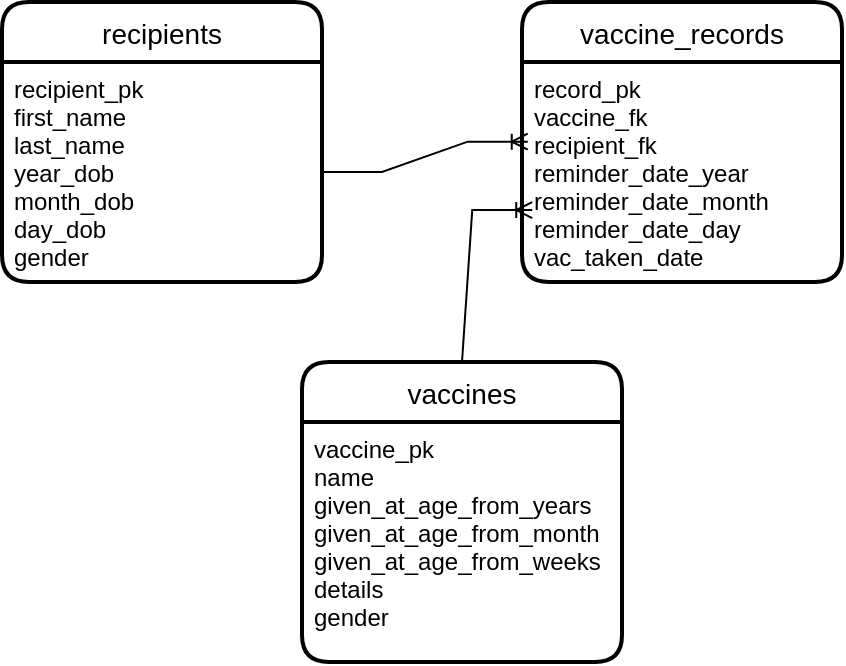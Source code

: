 <mxfile version="20.4.0" type="device"><diagram id="GQ-rlIzbZCcVfNEg51le" name="Page-1"><mxGraphModel dx="626" dy="342" grid="1" gridSize="10" guides="1" tooltips="1" connect="1" arrows="1" fold="1" page="1" pageScale="1" pageWidth="850" pageHeight="1100" math="0" shadow="0"><root><mxCell id="0"/><mxCell id="1" parent="0"/><mxCell id="kkV0jNIBAZ5rOasfeeFi-1" value="recipients" style="swimlane;childLayout=stackLayout;horizontal=1;startSize=30;horizontalStack=0;rounded=1;fontSize=14;fontStyle=0;strokeWidth=2;resizeParent=0;resizeLast=1;shadow=0;dashed=0;align=center;" vertex="1" parent="1"><mxGeometry x="70" y="50" width="160" height="140" as="geometry"/></mxCell><mxCell id="kkV0jNIBAZ5rOasfeeFi-2" value="recipient_pk&#10;first_name&#10;last_name&#10;year_dob&#10;month_dob&#10;day_dob&#10;gender&#10;" style="align=left;strokeColor=none;fillColor=none;spacingLeft=4;fontSize=12;verticalAlign=top;resizable=0;rotatable=0;part=1;" vertex="1" parent="kkV0jNIBAZ5rOasfeeFi-1"><mxGeometry y="30" width="160" height="110" as="geometry"/></mxCell><mxCell id="kkV0jNIBAZ5rOasfeeFi-4" value="vaccines" style="swimlane;childLayout=stackLayout;horizontal=1;startSize=30;horizontalStack=0;rounded=1;fontSize=14;fontStyle=0;strokeWidth=2;resizeParent=0;resizeLast=1;shadow=0;dashed=0;align=center;" vertex="1" parent="1"><mxGeometry x="220" y="230" width="160" height="150" as="geometry"/></mxCell><mxCell id="kkV0jNIBAZ5rOasfeeFi-5" value="vaccine_pk&#10;name&#10;given_at_age_from_years&#10;given_at_age_from_month&#10;given_at_age_from_weeks&#10;details&#10;gender" style="align=left;strokeColor=none;fillColor=none;spacingLeft=4;fontSize=12;verticalAlign=top;resizable=0;rotatable=0;part=1;" vertex="1" parent="kkV0jNIBAZ5rOasfeeFi-4"><mxGeometry y="30" width="160" height="120" as="geometry"/></mxCell><mxCell id="kkV0jNIBAZ5rOasfeeFi-6" value="vaccine_records" style="swimlane;childLayout=stackLayout;horizontal=1;startSize=30;horizontalStack=0;rounded=1;fontSize=14;fontStyle=0;strokeWidth=2;resizeParent=0;resizeLast=1;shadow=0;dashed=0;align=center;" vertex="1" parent="1"><mxGeometry x="330" y="50" width="160" height="140" as="geometry"/></mxCell><mxCell id="kkV0jNIBAZ5rOasfeeFi-7" value="record_pk&#10;vaccine_fk&#10;recipient_fk&#10;reminder_date_year&#10;reminder_date_month&#10;reminder_date_day&#10;vac_taken_date" style="align=left;strokeColor=none;fillColor=none;spacingLeft=4;fontSize=12;verticalAlign=top;resizable=0;rotatable=0;part=1;" vertex="1" parent="kkV0jNIBAZ5rOasfeeFi-6"><mxGeometry y="30" width="160" height="110" as="geometry"/></mxCell><mxCell id="kkV0jNIBAZ5rOasfeeFi-8" value="" style="edgeStyle=entityRelationEdgeStyle;fontSize=12;html=1;endArrow=ERoneToMany;rounded=0;entryX=0.018;entryY=0.362;entryDx=0;entryDy=0;entryPerimeter=0;" edge="1" parent="1" source="kkV0jNIBAZ5rOasfeeFi-2" target="kkV0jNIBAZ5rOasfeeFi-7"><mxGeometry width="100" height="100" relative="1" as="geometry"><mxPoint x="250" y="120" as="sourcePoint"/><mxPoint x="320" y="119" as="targetPoint"/></mxGeometry></mxCell><mxCell id="kkV0jNIBAZ5rOasfeeFi-13" value="" style="edgeStyle=entityRelationEdgeStyle;fontSize=12;html=1;endArrow=ERoneToMany;rounded=0;startSize=5;entryX=0.032;entryY=0.673;entryDx=0;entryDy=0;entryPerimeter=0;" edge="1" parent="1" target="kkV0jNIBAZ5rOasfeeFi-7"><mxGeometry width="100" height="100" relative="1" as="geometry"><mxPoint x="270" y="230" as="sourcePoint"/><mxPoint x="350" y="130" as="targetPoint"/></mxGeometry></mxCell></root></mxGraphModel></diagram></mxfile>